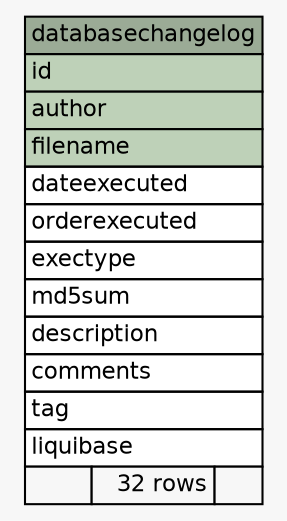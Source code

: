 // dot 2.26.3 on Linux 2.6.38-11-generic-pae
// SchemaSpy rev 590
digraph "databasechangelog" {
  graph [
    rankdir="RL"
    bgcolor="#f7f7f7"
    nodesep="0.18"
    ranksep="0.46"
    fontname="Helvetica"
    fontsize="11"
  ];
  node [
    fontname="Helvetica"
    fontsize="11"
    shape="plaintext"
  ];
  edge [
    arrowsize="0.8"
  ];
  "databasechangelog" [
    label=<
    <TABLE BORDER="0" CELLBORDER="1" CELLSPACING="0" BGCOLOR="#ffffff">
      <TR><TD COLSPAN="3" BGCOLOR="#9bab96" ALIGN="CENTER">databasechangelog</TD></TR>
      <TR><TD PORT="id" COLSPAN="3" BGCOLOR="#bed1b8" ALIGN="LEFT">id</TD></TR>
      <TR><TD PORT="author" COLSPAN="3" BGCOLOR="#bed1b8" ALIGN="LEFT">author</TD></TR>
      <TR><TD PORT="filename" COLSPAN="3" BGCOLOR="#bed1b8" ALIGN="LEFT">filename</TD></TR>
      <TR><TD PORT="dateexecuted" COLSPAN="3" ALIGN="LEFT">dateexecuted</TD></TR>
      <TR><TD PORT="orderexecuted" COLSPAN="3" ALIGN="LEFT">orderexecuted</TD></TR>
      <TR><TD PORT="exectype" COLSPAN="3" ALIGN="LEFT">exectype</TD></TR>
      <TR><TD PORT="md5sum" COLSPAN="3" ALIGN="LEFT">md5sum</TD></TR>
      <TR><TD PORT="description" COLSPAN="3" ALIGN="LEFT">description</TD></TR>
      <TR><TD PORT="comments" COLSPAN="3" ALIGN="LEFT">comments</TD></TR>
      <TR><TD PORT="tag" COLSPAN="3" ALIGN="LEFT">tag</TD></TR>
      <TR><TD PORT="liquibase" COLSPAN="3" ALIGN="LEFT">liquibase</TD></TR>
      <TR><TD ALIGN="LEFT" BGCOLOR="#f7f7f7">  </TD><TD ALIGN="RIGHT" BGCOLOR="#f7f7f7">32 rows</TD><TD ALIGN="RIGHT" BGCOLOR="#f7f7f7">  </TD></TR>
    </TABLE>>
    URL="tables/databasechangelog.html"
    tooltip="databasechangelog"
  ];
}

